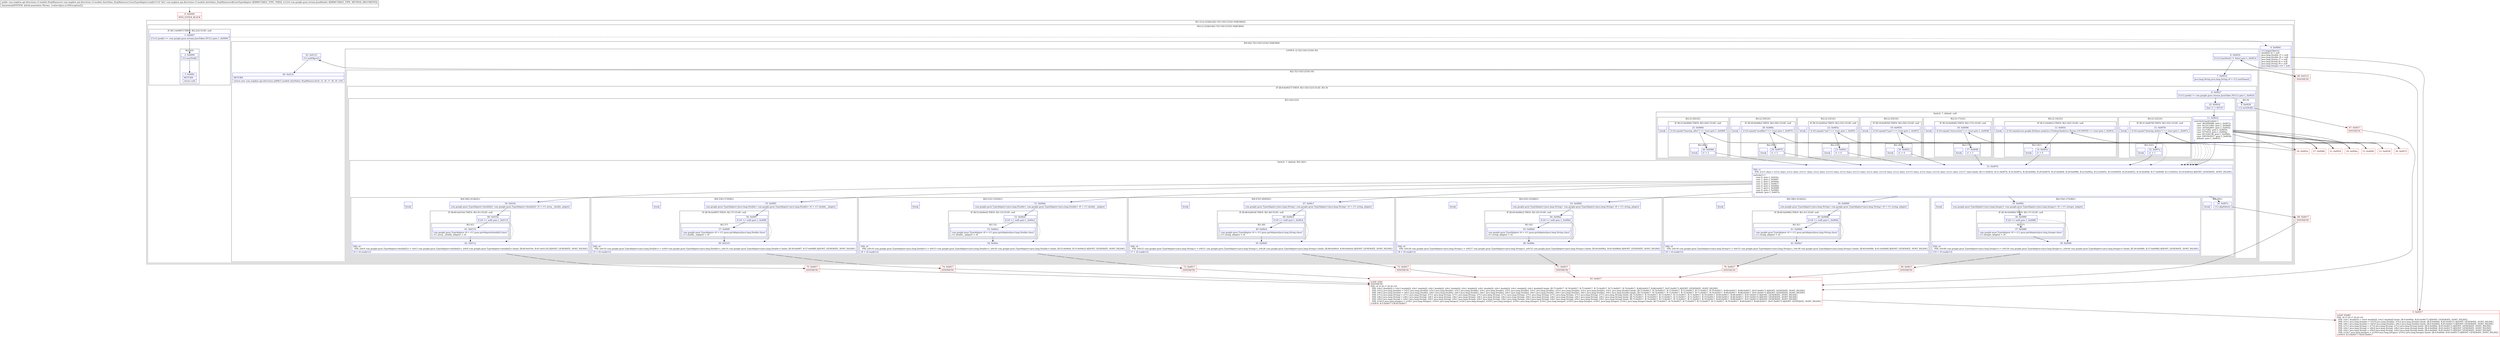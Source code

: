 digraph "CFG forcom.mapbox.api.directions.v5.models.AutoValue_StepManeuver.GsonTypeAdapter.read(Lcom\/google\/gson\/stream\/JsonReader;)Lcom\/mapbox\/api\/directions\/v5\/models\/StepManeuver;" {
subgraph cluster_Region_1602986587 {
label = "R(1:(2:(2:2|3)|(4:4|(2:7|(3:10|11|33)(1:9))|63|64)))";
node [shape=record,color=blue];
subgraph cluster_Region_738014469 {
label = "R(2:(2:2|3)|(4:4|(2:7|(3:10|11|33)(1:9))|63|64))";
node [shape=record,color=blue];
subgraph cluster_IfRegion_420140969 {
label = "IF [B:1:0x0007] THEN: R(2:2|3) ELSE: null";
node [shape=record,color=blue];
Node_1 [shape=record,label="{1\:\ 0x0007|if (r12.peek() == com.google.gson.stream.JsonToken.NULL) goto L_0x0009\l}"];
subgraph cluster_Region_1636614245 {
label = "R(2:2|3)";
node [shape=record,color=blue];
Node_2 [shape=record,label="{2\:\ 0x0009|r12.nextNull()\l}"];
Node_3 [shape=record,label="{3\:\ 0x000c|RETURN\l|return null\l}"];
}
}
subgraph cluster_Region_1622146683 {
label = "R(4:4|(2:7|(3:10|11|33)(1:9))|63|64)";
node [shape=record,color=blue];
Node_4 [shape=record,label="{4\:\ 0x000d|r12.beginObject()\ldouble[] r4 = null\ljava.lang.Double r5 = null\ljava.lang.Double r6 = null\ljava.lang.String r7 = null\ljava.lang.String r8 = null\ljava.lang.String r9 = null\ljava.lang.Integer r10 = null\l}"];
subgraph cluster_LoopRegion_1670852469 {
label = "LOOP:0: (2:7|(3:10|11|33)(1:9))";
node [shape=record,color=blue];
Node_6 [shape=record,label="{6\:\ 0x001b|if (r12.hasNext() != false) goto L_0x001d\l}"];
subgraph cluster_Region_1925064772 {
label = "R(2:7|(3:10|11|33)(1:9))";
node [shape=record,color=blue];
Node_7 [shape=record,label="{7\:\ 0x001d|java.lang.String java.lang.String r0 = r12.nextName()\l}"];
subgraph cluster_IfRegion_562068255 {
label = "IF [B:8:0x0027] THEN: R(3:10|11|33) ELSE: R(1:9)";
node [shape=record,color=blue];
Node_8 [shape=record,label="{8\:\ 0x0027|if (r12.peek() != com.google.gson.stream.JsonToken.NULL) goto L_0x002d\l}"];
subgraph cluster_Region_922432309 {
label = "R(3:10|11|33)";
node [shape=record,color=blue];
Node_10 [shape=record,label="{10\:\ 0x002d|char r1 = 65535\l}"];
subgraph cluster_SwitchRegion_2095083771 {
label = "Switch: 7, default: null";
node [shape=record,color=blue];
Node_11 [shape=record,label="{11\:\ 0x0032|switch(r0.hashCode()) \{\l    case \-901094096: goto L_0x0072;\l    case \-615513385: goto L_0x0068;\l    case \-307042805: goto L_0x005e;\l    case 3127582: goto L_0x0054;\l    case 3575610: goto L_0x004a;\l    case 301526158: goto L_0x0040;\l    case 1901043637: goto L_0x0036;\l    default: goto L_0x0035;\l\}\l}"];
subgraph cluster_Region_1853376281 {
label = "R(2:(2:32|1)|1)";
node [shape=record,color=blue];
subgraph cluster_IfRegion_1044496912 {
label = "IF [B:31:0x0078] THEN: R(2:32|1) ELSE: null";
node [shape=record,color=blue];
Node_31 [shape=record,label="{31\:\ 0x0078|if (r0.equals(\"bearing_before\") == true) goto L_0x007a\l}"];
subgraph cluster_Region_1783692792 {
label = "R(2:32|1)";
node [shape=record,color=blue];
Node_32 [shape=record,label="{32\:\ 0x007a|r1 = 1\l}"];
Node_InsnContainer_1777352027 [shape=record,label="{|break\l}"];
}
}
Node_InsnContainer_860244887 [shape=record,label="{|break\l}"];
}
subgraph cluster_Region_297567843 {
label = "R(2:(2:29|1)|1)";
node [shape=record,color=blue];
subgraph cluster_IfRegion_1648913610 {
label = "IF [B:28:0x006e] THEN: R(2:29|1) ELSE: null";
node [shape=record,color=blue];
Node_28 [shape=record,label="{28\:\ 0x006e|if (r0.equals(\"modifier\") == true) goto L_0x0070\l}"];
subgraph cluster_Region_1863639408 {
label = "R(2:29|1)";
node [shape=record,color=blue];
Node_29 [shape=record,label="{29\:\ 0x0070|r1 = 5\l}"];
Node_InsnContainer_1037061058 [shape=record,label="{|break\l}"];
}
}
Node_InsnContainer_1436726214 [shape=record,label="{|break\l}"];
}
subgraph cluster_Region_1413042198 {
label = "R(2:(2:26|1)|1)";
node [shape=record,color=blue];
subgraph cluster_IfRegion_1639417039 {
label = "IF [B:25:0x0064] THEN: R(2:26|1) ELSE: null";
node [shape=record,color=blue];
Node_25 [shape=record,label="{25\:\ 0x0064|if (r0.equals(\"bearing_after\") == true) goto L_0x0066\l}"];
subgraph cluster_Region_1413800895 {
label = "R(2:26|1)";
node [shape=record,color=blue];
Node_26 [shape=record,label="{26\:\ 0x0066|r1 = 2\l}"];
Node_InsnContainer_558062444 [shape=record,label="{|break\l}"];
}
}
Node_InsnContainer_510823133 [shape=record,label="{|break\l}"];
}
subgraph cluster_Region_1577985622 {
label = "R(2:(2:23|1)|1)";
node [shape=record,color=blue];
subgraph cluster_IfRegion_514807722 {
label = "IF [B:22:0x005a] THEN: R(2:23|1) ELSE: null";
node [shape=record,color=blue];
Node_22 [shape=record,label="{22\:\ 0x005a|if (r0.equals(\"exit\") == true) goto L_0x005c\l}"];
subgraph cluster_Region_1003032729 {
label = "R(2:23|1)";
node [shape=record,color=blue];
Node_23 [shape=record,label="{23\:\ 0x005c|r1 = 6\l}"];
Node_InsnContainer_1084843105 [shape=record,label="{|break\l}"];
}
}
Node_InsnContainer_2064310051 [shape=record,label="{|break\l}"];
}
subgraph cluster_Region_1898219261 {
label = "R(2:(2:20|1)|1)";
node [shape=record,color=blue];
subgraph cluster_IfRegion_776886061 {
label = "IF [B:19:0x0050] THEN: R(2:20|1) ELSE: null";
node [shape=record,color=blue];
Node_19 [shape=record,label="{19\:\ 0x0050|if (r0.equals(\"type\") == true) goto L_0x0052\l}"];
subgraph cluster_Region_1453032741 {
label = "R(2:20|1)";
node [shape=record,color=blue];
Node_20 [shape=record,label="{20\:\ 0x0052|r1 = 4\l}"];
Node_InsnContainer_1589064217 [shape=record,label="{|break\l}"];
}
}
Node_InsnContainer_1438048194 [shape=record,label="{|break\l}"];
}
subgraph cluster_Region_2028532112 {
label = "R(2:(2:17|1)|1)";
node [shape=record,color=blue];
subgraph cluster_IfRegion_264323090 {
label = "IF [B:16:0x0046] THEN: R(2:17|1) ELSE: null";
node [shape=record,color=blue];
Node_16 [shape=record,label="{16\:\ 0x0046|if (r0.equals(\"instruction\") == true) goto L_0x0048\l}"];
subgraph cluster_Region_516747751 {
label = "R(2:17|1)";
node [shape=record,color=blue];
Node_17 [shape=record,label="{17\:\ 0x0048|r1 = 3\l}"];
Node_InsnContainer_758022942 [shape=record,label="{|break\l}"];
}
}
Node_InsnContainer_1257130840 [shape=record,label="{|break\l}"];
}
subgraph cluster_Region_700826888 {
label = "R(2:(2:14|1)|1)";
node [shape=record,color=blue];
subgraph cluster_IfRegion_1376599257 {
label = "IF [B:13:0x003c] THEN: R(2:14|1) ELSE: null";
node [shape=record,color=blue];
Node_13 [shape=record,label="{13\:\ 0x003c|if (r0.equals(com.google.firebase.analytics.FirebaseAnalytics.Param.LOCATION) == true) goto L_0x003e\l}"];
subgraph cluster_Region_1843835034 {
label = "R(2:14|1)";
node [shape=record,color=blue];
Node_14 [shape=record,label="{14\:\ 0x003e|r1 = 0\l}"];
Node_InsnContainer_379508177 [shape=record,label="{|break\l}"];
}
}
Node_InsnContainer_1332843119 [shape=record,label="{|break\l}"];
}
}
subgraph cluster_SwitchRegion_509093991 {
label = "Switch: 7, default: R(2:34|1)";
node [shape=record,color=blue];
Node_33 [shape=record,label="{33\:\ 0x007b|PHI: r1 \l  PHI: (r1v3 char) = (r1v2 char), (r1v2 char), (r1v11 char), (r1v2 char), (r1v12 char), (r1v2 char), (r1v13 char), (r1v2 char), (r1v14 char), (r1v2 char), (r1v15 char), (r1v2 char), (r1v16 char), (r1v2 char), (r1v17 char) binds: [B:11:0x0032, B:31:0x0078, B:32:0x007a, B:28:0x006e, B:29:0x0070, B:25:0x0064, B:26:0x0066, B:22:0x005a, B:23:0x005c, B:19:0x0050, B:20:0x0052, B:16:0x0046, B:17:0x0048, B:13:0x003c, B:14:0x003e] A[DONT_GENERATE, DONT_INLINE]\l|switch(r1) \{\l    case 0: goto L_0x010c;\l    case 1: goto L_0x00f5;\l    case 2: goto L_0x00de;\l    case 3: goto L_0x00c7;\l    case 4: goto L_0x00b0;\l    case 5: goto L_0x0099;\l    case 6: goto L_0x0082;\l    default: goto L_0x007e;\l\}\l}"];
subgraph cluster_Region_923271934 {
label = "R(4:59|(1:61)|62|1)";
node [shape=record,color=blue];
Node_59 [shape=record,label="{59\:\ 0x010c|com.google.gson.TypeAdapter\<double[]\> com.google.gson.TypeAdapter\<double[]\> r0 = r11.array__double_adapter\l}"];
subgraph cluster_IfRegion_1834658950 {
label = "IF [B:60:0x010e] THEN: R(1:61) ELSE: null";
node [shape=record,color=blue];
Node_60 [shape=record,label="{60\:\ 0x010e|if (r0 == null) goto L_0x0110\l}"];
subgraph cluster_Region_341845028 {
label = "R(1:61)";
node [shape=record,color=blue];
Node_61 [shape=record,label="{61\:\ 0x0110|com.google.gson.TypeAdapter r0 = r11.gson.getAdapter(double[].class)\lr11.array__double_adapter = r0\l}"];
}
}
Node_62 [shape=record,label="{62\:\ 0x011a|PHI: r0 \l  PHI: (r0v4 com.google.gson.TypeAdapter\<double[]\>) = (r0v3 com.google.gson.TypeAdapter\<double[]\>), (r0v8 com.google.gson.TypeAdapter\<double[]\>) binds: [B:60:0x010e, B:61:0x0110] A[DONT_GENERATE, DONT_INLINE]\l|r4 = r0.read(r12)\l}"];
Node_InsnContainer_2013115474 [shape=record,label="{|break\l}"];
}
subgraph cluster_Region_1169476703 {
label = "R(4:55|(1:57)|58|1)";
node [shape=record,color=blue];
Node_55 [shape=record,label="{55\:\ 0x00f5|com.google.gson.TypeAdapter\<java.lang.Double\> com.google.gson.TypeAdapter\<java.lang.Double\> r0 = r11.double__adapter\l}"];
subgraph cluster_IfRegion_1780788748 {
label = "IF [B:56:0x00f7] THEN: R(1:57) ELSE: null";
node [shape=record,color=blue];
Node_56 [shape=record,label="{56\:\ 0x00f7|if (r0 == null) goto L_0x00f9\l}"];
subgraph cluster_Region_895525847 {
label = "R(1:57)";
node [shape=record,color=blue];
Node_57 [shape=record,label="{57\:\ 0x00f9|com.google.gson.TypeAdapter r0 = r11.gson.getAdapter(java.lang.Double.class)\lr11.double__adapter = r0\l}"];
}
}
Node_58 [shape=record,label="{58\:\ 0x0103|PHI: r0 \l  PHI: (r0v10 com.google.gson.TypeAdapter\<java.lang.Double\>) = (r0v9 com.google.gson.TypeAdapter\<java.lang.Double\>), (r0v14 com.google.gson.TypeAdapter\<java.lang.Double\>) binds: [B:56:0x00f7, B:57:0x00f9] A[DONT_GENERATE, DONT_INLINE]\l|r5 = r0.read(r12)\l}"];
Node_InsnContainer_1880605216 [shape=record,label="{|break\l}"];
}
subgraph cluster_Region_2110317271 {
label = "R(4:51|(1:53)|54|1)";
node [shape=record,color=blue];
Node_51 [shape=record,label="{51\:\ 0x00de|com.google.gson.TypeAdapter\<java.lang.Double\> com.google.gson.TypeAdapter\<java.lang.Double\> r0 = r11.double__adapter\l}"];
subgraph cluster_IfRegion_1207323548 {
label = "IF [B:52:0x00e0] THEN: R(1:53) ELSE: null";
node [shape=record,color=blue];
Node_52 [shape=record,label="{52\:\ 0x00e0|if (r0 == null) goto L_0x00e2\l}"];
subgraph cluster_Region_2138105448 {
label = "R(1:53)";
node [shape=record,color=blue];
Node_53 [shape=record,label="{53\:\ 0x00e2|com.google.gson.TypeAdapter r0 = r11.gson.getAdapter(java.lang.Double.class)\lr11.double__adapter = r0\l}"];
}
}
Node_54 [shape=record,label="{54\:\ 0x00ec|PHI: r0 \l  PHI: (r0v16 com.google.gson.TypeAdapter\<java.lang.Double\>) = (r0v15 com.google.gson.TypeAdapter\<java.lang.Double\>), (r0v20 com.google.gson.TypeAdapter\<java.lang.Double\>) binds: [B:52:0x00e0, B:53:0x00e2] A[DONT_GENERATE, DONT_INLINE]\l|r6 = r0.read(r12)\l}"];
Node_InsnContainer_281522606 [shape=record,label="{|break\l}"];
}
subgraph cluster_Region_1644922675 {
label = "R(4:47|(1:49)|50|1)";
node [shape=record,color=blue];
Node_47 [shape=record,label="{47\:\ 0x00c7|com.google.gson.TypeAdapter\<java.lang.String\> com.google.gson.TypeAdapter\<java.lang.String\> r0 = r11.string_adapter\l}"];
subgraph cluster_IfRegion_950252187 {
label = "IF [B:48:0x00c9] THEN: R(1:49) ELSE: null";
node [shape=record,color=blue];
Node_48 [shape=record,label="{48\:\ 0x00c9|if (r0 == null) goto L_0x00cb\l}"];
subgraph cluster_Region_2008561326 {
label = "R(1:49)";
node [shape=record,color=blue];
Node_49 [shape=record,label="{49\:\ 0x00cb|com.google.gson.TypeAdapter r0 = r11.gson.getAdapter(java.lang.String.class)\lr11.string_adapter = r0\l}"];
}
}
Node_50 [shape=record,label="{50\:\ 0x00d5|PHI: r0 \l  PHI: (r0v22 com.google.gson.TypeAdapter\<java.lang.String\>) = (r0v21 com.google.gson.TypeAdapter\<java.lang.String\>), (r0v26 com.google.gson.TypeAdapter\<java.lang.String\>) binds: [B:48:0x00c9, B:49:0x00cb] A[DONT_GENERATE, DONT_INLINE]\l|r7 = r0.read(r12)\l}"];
Node_InsnContainer_1399241523 [shape=record,label="{|break\l}"];
}
subgraph cluster_Region_367224446 {
label = "R(4:43|(1:45)|46|1)";
node [shape=record,color=blue];
Node_43 [shape=record,label="{43\:\ 0x00b0|com.google.gson.TypeAdapter\<java.lang.String\> com.google.gson.TypeAdapter\<java.lang.String\> r0 = r11.string_adapter\l}"];
subgraph cluster_IfRegion_902252917 {
label = "IF [B:44:0x00b2] THEN: R(1:45) ELSE: null";
node [shape=record,color=blue];
Node_44 [shape=record,label="{44\:\ 0x00b2|if (r0 == null) goto L_0x00b4\l}"];
subgraph cluster_Region_1075331137 {
label = "R(1:45)";
node [shape=record,color=blue];
Node_45 [shape=record,label="{45\:\ 0x00b4|com.google.gson.TypeAdapter r0 = r11.gson.getAdapter(java.lang.String.class)\lr11.string_adapter = r0\l}"];
}
}
Node_46 [shape=record,label="{46\:\ 0x00be|PHI: r0 \l  PHI: (r0v28 com.google.gson.TypeAdapter\<java.lang.String\>) = (r0v27 com.google.gson.TypeAdapter\<java.lang.String\>), (r0v32 com.google.gson.TypeAdapter\<java.lang.String\>) binds: [B:44:0x00b2, B:45:0x00b4] A[DONT_GENERATE, DONT_INLINE]\l|r8 = r0.read(r12)\l}"];
Node_InsnContainer_1227082281 [shape=record,label="{|break\l}"];
}
subgraph cluster_Region_1993774761 {
label = "R(4:39|(1:41)|42|1)";
node [shape=record,color=blue];
Node_39 [shape=record,label="{39\:\ 0x0099|com.google.gson.TypeAdapter\<java.lang.String\> com.google.gson.TypeAdapter\<java.lang.String\> r0 = r11.string_adapter\l}"];
subgraph cluster_IfRegion_644766123 {
label = "IF [B:40:0x009b] THEN: R(1:41) ELSE: null";
node [shape=record,color=blue];
Node_40 [shape=record,label="{40\:\ 0x009b|if (r0 == null) goto L_0x009d\l}"];
subgraph cluster_Region_66847781 {
label = "R(1:41)";
node [shape=record,color=blue];
Node_41 [shape=record,label="{41\:\ 0x009d|com.google.gson.TypeAdapter r0 = r11.gson.getAdapter(java.lang.String.class)\lr11.string_adapter = r0\l}"];
}
}
Node_42 [shape=record,label="{42\:\ 0x00a7|PHI: r0 \l  PHI: (r0v34 com.google.gson.TypeAdapter\<java.lang.String\>) = (r0v33 com.google.gson.TypeAdapter\<java.lang.String\>), (r0v38 com.google.gson.TypeAdapter\<java.lang.String\>) binds: [B:40:0x009b, B:41:0x009d] A[DONT_GENERATE, DONT_INLINE]\l|r9 = r0.read(r12)\l}"];
Node_InsnContainer_124454895 [shape=record,label="{|break\l}"];
}
subgraph cluster_Region_1286741246 {
label = "R(4:35|(1:37)|38|1)";
node [shape=record,color=blue];
Node_35 [shape=record,label="{35\:\ 0x0082|com.google.gson.TypeAdapter\<java.lang.Integer\> com.google.gson.TypeAdapter\<java.lang.Integer\> r0 = r11.integer_adapter\l}"];
subgraph cluster_IfRegion_729118309 {
label = "IF [B:36:0x0084] THEN: R(1:37) ELSE: null";
node [shape=record,color=blue];
Node_36 [shape=record,label="{36\:\ 0x0084|if (r0 == null) goto L_0x0086\l}"];
subgraph cluster_Region_620109679 {
label = "R(1:37)";
node [shape=record,color=blue];
Node_37 [shape=record,label="{37\:\ 0x0086|com.google.gson.TypeAdapter r0 = r11.gson.getAdapter(java.lang.Integer.class)\lr11.integer_adapter = r0\l}"];
}
}
Node_38 [shape=record,label="{38\:\ 0x0090|PHI: r0 \l  PHI: (r0v40 com.google.gson.TypeAdapter\<java.lang.Integer\>) = (r0v39 com.google.gson.TypeAdapter\<java.lang.Integer\>), (r0v44 com.google.gson.TypeAdapter\<java.lang.Integer\>) binds: [B:36:0x0084, B:37:0x0086] A[DONT_GENERATE, DONT_INLINE]\l|r10 = r0.read(r12)\l}"];
Node_InsnContainer_705465453 [shape=record,label="{|break\l}"];
}
subgraph cluster_Region_1289033020 {
label = "R(2:34|1)";
node [shape=record,color=blue];
Node_34 [shape=record,label="{34\:\ 0x007e|r12.skipValue()\l}"];
Node_InsnContainer_468773901 [shape=record,label="{|break\l}"];
}
}
}
subgraph cluster_Region_1157350627 {
label = "R(1:9)";
node [shape=record,color=blue];
Node_9 [shape=record,label="{9\:\ 0x0029|r12.nextNull()\l}"];
}
}
}
}
Node_63 [shape=record,label="{63\:\ 0x0123|r12.endObject()\l}"];
Node_64 [shape=record,label="{64\:\ 0x012c|RETURN\l|return new com.mapbox.api.directions.p008v5.models.AutoValue_StepManeuver(r4, r5, r6, r7, r8, r9, r10)\l}"];
}
}
}
Node_0 [shape=record,color=red,label="{0\:\ 0x0000|MTH_ENTER_BLOCK\l}"];
Node_5 [shape=record,color=red,label="{5\:\ 0x0017|LOOP_START\lPHI: r4 r5 r6 r7 r8 r9 r10 \l  PHI: (r4v1 double[]) = (r4v0 double[]), (r4v2 double[]) binds: [B:4:0x000d, B:65:0x0017] A[DONT_GENERATE, DONT_INLINE]\l  PHI: (r5v1 java.lang.Double) = (r5v0 java.lang.Double), (r5v2 java.lang.Double) binds: [B:4:0x000d, B:65:0x0017] A[DONT_GENERATE, DONT_INLINE]\l  PHI: (r6v1 java.lang.Double) = (r6v0 java.lang.Double), (r6v2 java.lang.Double) binds: [B:4:0x000d, B:65:0x0017] A[DONT_GENERATE, DONT_INLINE]\l  PHI: (r7v1 java.lang.String) = (r7v0 java.lang.String), (r7v2 java.lang.String) binds: [B:4:0x000d, B:65:0x0017] A[DONT_GENERATE, DONT_INLINE]\l  PHI: (r8v1 java.lang.String) = (r8v0 java.lang.String), (r8v2 java.lang.String) binds: [B:4:0x000d, B:65:0x0017] A[DONT_GENERATE, DONT_INLINE]\l  PHI: (r9v1 java.lang.String) = (r9v0 java.lang.String), (r9v2 java.lang.String) binds: [B:4:0x000d, B:65:0x0017] A[DONT_GENERATE, DONT_INLINE]\l  PHI: (r10v1 java.lang.Integer) = (r10v0 java.lang.Integer), (r10v2 java.lang.Integer) binds: [B:4:0x000d, B:65:0x0017] A[DONT_GENERATE, DONT_INLINE]\lLOOP:0: B:5:0x0017\-\>B:65:0x0017\l}"];
Node_12 [shape=record,color=red,label="{12\:\ 0x0036}"];
Node_15 [shape=record,color=red,label="{15\:\ 0x0040}"];
Node_18 [shape=record,color=red,label="{18\:\ 0x004a}"];
Node_21 [shape=record,color=red,label="{21\:\ 0x0054}"];
Node_24 [shape=record,color=red,label="{24\:\ 0x005e}"];
Node_27 [shape=record,color=red,label="{27\:\ 0x0068}"];
Node_30 [shape=record,color=red,label="{30\:\ 0x0072}"];
Node_65 [shape=record,color=red,label="{65\:\ 0x0017|LOOP_END\lSYNTHETIC\lPHI: r4 r5 r6 r7 r8 r9 r10 \l  PHI: (r4v2 double[]) = (r4v3 double[]), (r4v1 double[]), (r4v1 double[]), (r4v1 double[]), (r4v1 double[]), (r4v1 double[]), (r4v1 double[]), (r4v1 double[]), (r4v1 double[]) binds: [B:75:0x0017, B:74:0x0017, B:73:0x0017, B:72:0x0017, B:71:0x0017, B:70:0x0017, B:69:0x0017, B:68:0x0017, B:67:0x0017] A[DONT_GENERATE, DONT_INLINE]\l  PHI: (r5v2 java.lang.Double) = (r5v1 java.lang.Double), (r5v3 java.lang.Double), (r5v1 java.lang.Double), (r5v1 java.lang.Double), (r5v1 java.lang.Double), (r5v1 java.lang.Double), (r5v1 java.lang.Double), (r5v1 java.lang.Double), (r5v1 java.lang.Double) binds: [B:75:0x0017, B:74:0x0017, B:73:0x0017, B:72:0x0017, B:71:0x0017, B:70:0x0017, B:69:0x0017, B:68:0x0017, B:67:0x0017] A[DONT_GENERATE, DONT_INLINE]\l  PHI: (r6v2 java.lang.Double) = (r6v1 java.lang.Double), (r6v1 java.lang.Double), (r6v3 java.lang.Double), (r6v1 java.lang.Double), (r6v1 java.lang.Double), (r6v1 java.lang.Double), (r6v1 java.lang.Double), (r6v1 java.lang.Double), (r6v1 java.lang.Double) binds: [B:75:0x0017, B:74:0x0017, B:73:0x0017, B:72:0x0017, B:71:0x0017, B:70:0x0017, B:69:0x0017, B:68:0x0017, B:67:0x0017] A[DONT_GENERATE, DONT_INLINE]\l  PHI: (r7v2 java.lang.String) = (r7v1 java.lang.String), (r7v1 java.lang.String), (r7v1 java.lang.String), (r7v3 java.lang.String), (r7v1 java.lang.String), (r7v1 java.lang.String), (r7v1 java.lang.String), (r7v1 java.lang.String), (r7v1 java.lang.String) binds: [B:75:0x0017, B:74:0x0017, B:73:0x0017, B:72:0x0017, B:71:0x0017, B:70:0x0017, B:69:0x0017, B:68:0x0017, B:67:0x0017] A[DONT_GENERATE, DONT_INLINE]\l  PHI: (r8v2 java.lang.String) = (r8v1 java.lang.String), (r8v1 java.lang.String), (r8v1 java.lang.String), (r8v1 java.lang.String), (r8v3 java.lang.String), (r8v1 java.lang.String), (r8v1 java.lang.String), (r8v1 java.lang.String), (r8v1 java.lang.String) binds: [B:75:0x0017, B:74:0x0017, B:73:0x0017, B:72:0x0017, B:71:0x0017, B:70:0x0017, B:69:0x0017, B:68:0x0017, B:67:0x0017] A[DONT_GENERATE, DONT_INLINE]\l  PHI: (r9v2 java.lang.String) = (r9v1 java.lang.String), (r9v1 java.lang.String), (r9v1 java.lang.String), (r9v1 java.lang.String), (r9v1 java.lang.String), (r9v3 java.lang.String), (r9v1 java.lang.String), (r9v1 java.lang.String), (r9v1 java.lang.String) binds: [B:75:0x0017, B:74:0x0017, B:73:0x0017, B:72:0x0017, B:71:0x0017, B:70:0x0017, B:69:0x0017, B:68:0x0017, B:67:0x0017] A[DONT_GENERATE, DONT_INLINE]\l  PHI: (r10v2 java.lang.Integer) = (r10v1 java.lang.Integer), (r10v1 java.lang.Integer), (r10v1 java.lang.Integer), (r10v1 java.lang.Integer), (r10v1 java.lang.Integer), (r10v1 java.lang.Integer), (r10v3 java.lang.Integer), (r10v1 java.lang.Integer), (r10v1 java.lang.Integer) binds: [B:75:0x0017, B:74:0x0017, B:73:0x0017, B:72:0x0017, B:71:0x0017, B:70:0x0017, B:69:0x0017, B:68:0x0017, B:67:0x0017] A[DONT_GENERATE, DONT_INLINE]\lLOOP:0: B:5:0x0017\-\>B:65:0x0017\l}"];
Node_66 [shape=record,color=red,label="{66\:\ 0x0123|SYNTHETIC\l}"];
Node_67 [shape=record,color=red,label="{67\:\ 0x0017|SYNTHETIC\l}"];
Node_68 [shape=record,color=red,label="{68\:\ 0x0017|SYNTHETIC\l}"];
Node_69 [shape=record,color=red,label="{69\:\ 0x0017|SYNTHETIC\l}"];
Node_70 [shape=record,color=red,label="{70\:\ 0x0017|SYNTHETIC\l}"];
Node_71 [shape=record,color=red,label="{71\:\ 0x0017|SYNTHETIC\l}"];
Node_72 [shape=record,color=red,label="{72\:\ 0x0017|SYNTHETIC\l}"];
Node_73 [shape=record,color=red,label="{73\:\ 0x0017|SYNTHETIC\l}"];
Node_74 [shape=record,color=red,label="{74\:\ 0x0017|SYNTHETIC\l}"];
Node_75 [shape=record,color=red,label="{75\:\ 0x0017|SYNTHETIC\l}"];
MethodNode[shape=record,label="{public com.mapbox.api.directions.v5.models.StepManeuver com.mapbox.api.directions.v5.models.AutoValue_StepManeuver.GsonTypeAdapter.read((r11v0 'this' com.mapbox.api.directions.v5.models.AutoValue_StepManeuver$GsonTypeAdapter A[IMMUTABLE_TYPE, THIS]), (r12v0 com.google.gson.stream.JsonReader A[IMMUTABLE_TYPE, METHOD_ARGUMENT]))  | Annotation[SYSTEM, dalvik.annotation.Throws, \{value=[java.io.IOException]\}]\l}"];
MethodNode -> Node_0;
Node_1 -> Node_2;
Node_1 -> Node_4[style=dashed];
Node_2 -> Node_3;
Node_4 -> Node_5;
Node_6 -> Node_7;
Node_6 -> Node_66[style=dashed];
Node_7 -> Node_8;
Node_8 -> Node_9[style=dashed];
Node_8 -> Node_10;
Node_10 -> Node_11;
Node_11 -> Node_12;
Node_11 -> Node_15;
Node_11 -> Node_18;
Node_11 -> Node_21;
Node_11 -> Node_24;
Node_11 -> Node_27;
Node_11 -> Node_30;
Node_11 -> Node_33;
Node_31 -> Node_32;
Node_31 -> Node_33[style=dashed];
Node_32 -> Node_33;
Node_28 -> Node_29;
Node_28 -> Node_33[style=dashed];
Node_29 -> Node_33;
Node_25 -> Node_26;
Node_25 -> Node_33[style=dashed];
Node_26 -> Node_33;
Node_22 -> Node_23;
Node_22 -> Node_33[style=dashed];
Node_23 -> Node_33;
Node_19 -> Node_20;
Node_19 -> Node_33[style=dashed];
Node_20 -> Node_33;
Node_16 -> Node_17;
Node_16 -> Node_33[style=dashed];
Node_17 -> Node_33;
Node_13 -> Node_14;
Node_13 -> Node_33[style=dashed];
Node_14 -> Node_33;
Node_33 -> Node_34;
Node_33 -> Node_35;
Node_33 -> Node_39;
Node_33 -> Node_43;
Node_33 -> Node_47;
Node_33 -> Node_51;
Node_33 -> Node_55;
Node_33 -> Node_59;
Node_59 -> Node_60;
Node_60 -> Node_61;
Node_60 -> Node_62[style=dashed];
Node_61 -> Node_62;
Node_62 -> Node_75;
Node_55 -> Node_56;
Node_56 -> Node_57;
Node_56 -> Node_58[style=dashed];
Node_57 -> Node_58;
Node_58 -> Node_74;
Node_51 -> Node_52;
Node_52 -> Node_53;
Node_52 -> Node_54[style=dashed];
Node_53 -> Node_54;
Node_54 -> Node_73;
Node_47 -> Node_48;
Node_48 -> Node_49;
Node_48 -> Node_50[style=dashed];
Node_49 -> Node_50;
Node_50 -> Node_72;
Node_43 -> Node_44;
Node_44 -> Node_45;
Node_44 -> Node_46[style=dashed];
Node_45 -> Node_46;
Node_46 -> Node_71;
Node_39 -> Node_40;
Node_40 -> Node_41;
Node_40 -> Node_42[style=dashed];
Node_41 -> Node_42;
Node_42 -> Node_70;
Node_35 -> Node_36;
Node_36 -> Node_37;
Node_36 -> Node_38[style=dashed];
Node_37 -> Node_38;
Node_38 -> Node_69;
Node_34 -> Node_68;
Node_9 -> Node_67;
Node_63 -> Node_64;
Node_0 -> Node_1;
Node_5 -> Node_6;
Node_12 -> Node_13;
Node_15 -> Node_16;
Node_18 -> Node_19;
Node_21 -> Node_22;
Node_24 -> Node_25;
Node_27 -> Node_28;
Node_30 -> Node_31;
Node_65 -> Node_5;
Node_66 -> Node_63;
Node_67 -> Node_65;
Node_68 -> Node_65;
Node_69 -> Node_65;
Node_70 -> Node_65;
Node_71 -> Node_65;
Node_72 -> Node_65;
Node_73 -> Node_65;
Node_74 -> Node_65;
Node_75 -> Node_65;
}

